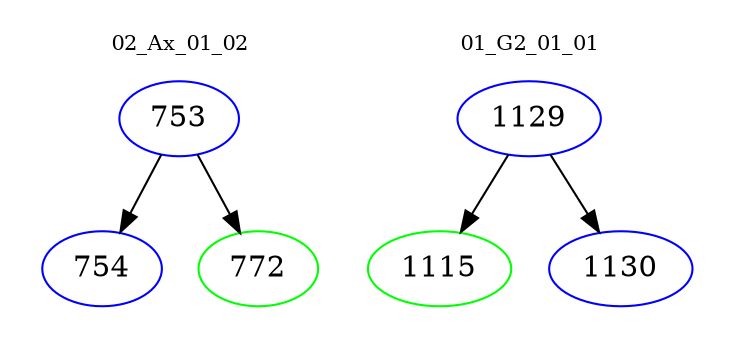 digraph{
subgraph cluster_0 {
color = white
label = "02_Ax_01_02";
fontsize=10;
T0_753 [label="753", color="blue"]
T0_753 -> T0_754 [color="black"]
T0_754 [label="754", color="blue"]
T0_753 -> T0_772 [color="black"]
T0_772 [label="772", color="green"]
}
subgraph cluster_1 {
color = white
label = "01_G2_01_01";
fontsize=10;
T1_1129 [label="1129", color="blue"]
T1_1129 -> T1_1115 [color="black"]
T1_1115 [label="1115", color="green"]
T1_1129 -> T1_1130 [color="black"]
T1_1130 [label="1130", color="blue"]
}
}
